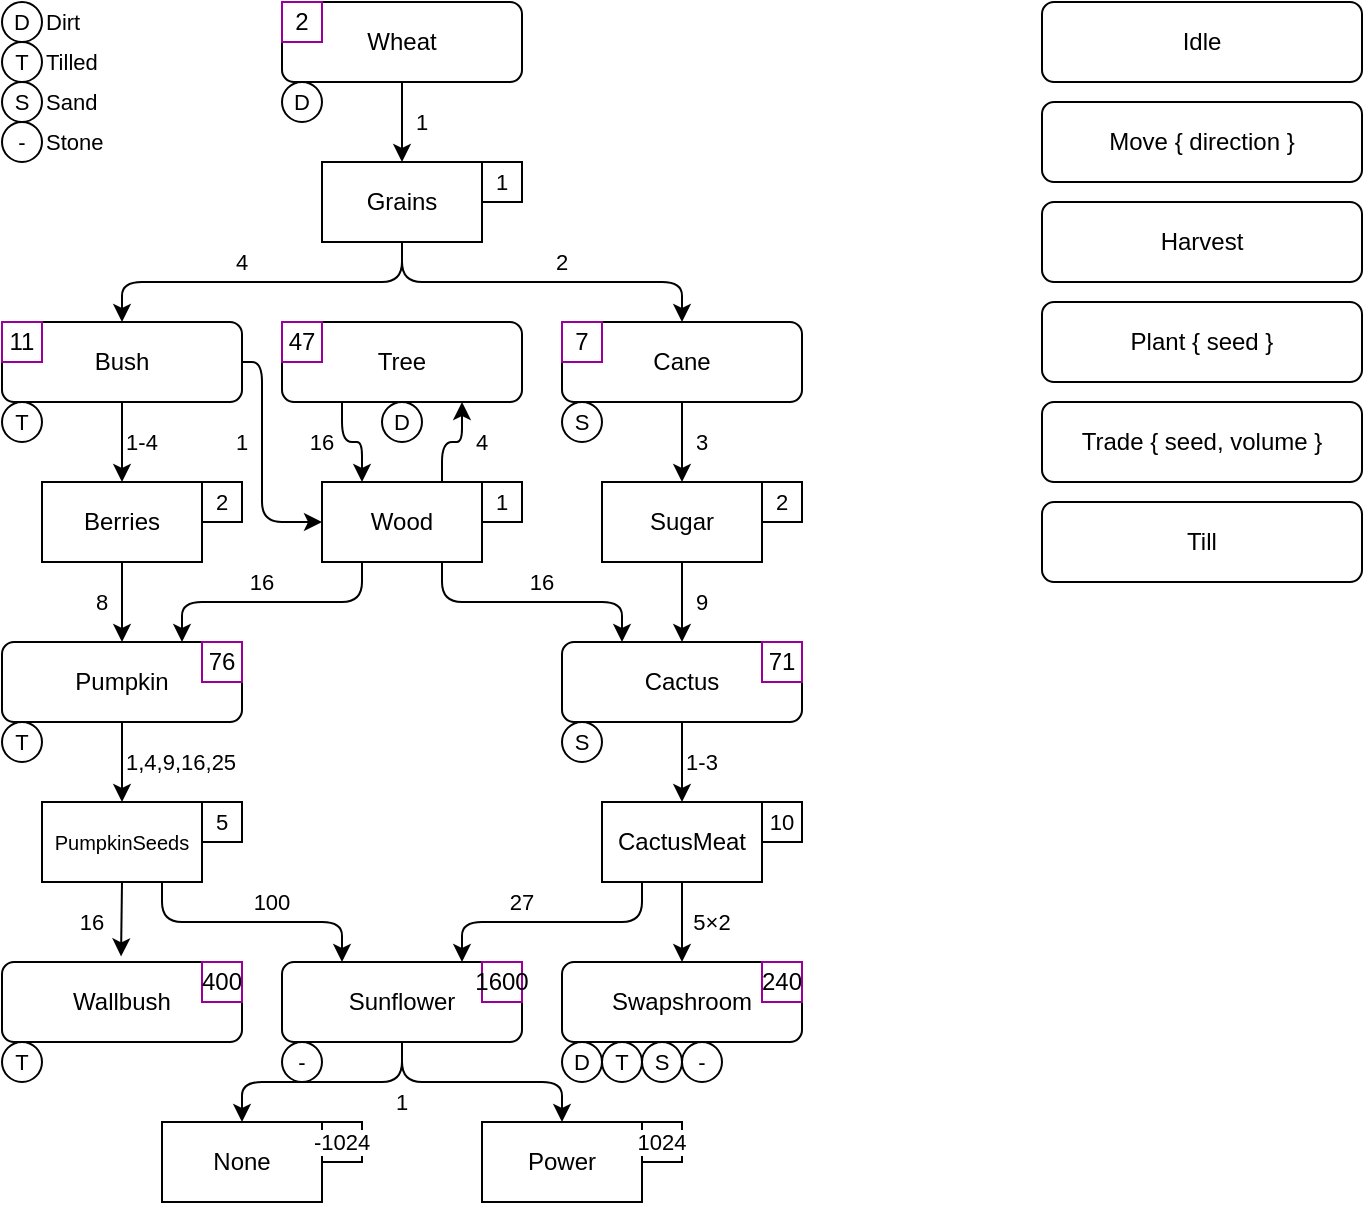 <mxfile version="28.1.2">
  <diagram name="Page-1" id="q2i94bRgwisN7ZsxCNJ2">
    <mxGraphModel dx="474" dy="707" grid="1" gridSize="10" guides="1" tooltips="1" connect="1" arrows="1" fold="1" page="1" pageScale="1" pageWidth="850" pageHeight="1100" math="0" shadow="0">
      <root>
        <mxCell id="0" />
        <mxCell id="1" parent="0" />
        <mxCell id="jfeH5c6GrU1VOLKKp-rU-3" style="edgeStyle=orthogonalEdgeStyle;rounded=1;orthogonalLoop=1;jettySize=auto;html=1;exitX=0.5;exitY=1;exitDx=0;exitDy=0;entryX=0.5;entryY=0;entryDx=0;entryDy=0;curved=0;" parent="1" source="jfeH5c6GrU1VOLKKp-rU-1" target="jfeH5c6GrU1VOLKKp-rU-6" edge="1">
          <mxGeometry relative="1" as="geometry">
            <mxPoint x="300" y="320" as="targetPoint" />
          </mxGeometry>
        </mxCell>
        <mxCell id="jfeH5c6GrU1VOLKKp-rU-1" value="Wheat" style="rounded=1;whiteSpace=wrap;html=1;" parent="1" vertex="1">
          <mxGeometry x="260" y="240" width="120" height="40" as="geometry" />
        </mxCell>
        <mxCell id="jfeH5c6GrU1VOLKKp-rU-11" style="edgeStyle=orthogonalEdgeStyle;rounded=1;orthogonalLoop=1;jettySize=auto;html=1;exitX=0.5;exitY=1;exitDx=0;exitDy=0;entryX=0.5;entryY=0;entryDx=0;entryDy=0;curved=0;" parent="1" source="jfeH5c6GrU1VOLKKp-rU-4" target="jfeH5c6GrU1VOLKKp-rU-10" edge="1">
          <mxGeometry relative="1" as="geometry" />
        </mxCell>
        <mxCell id="jfeH5c6GrU1VOLKKp-rU-148" style="edgeStyle=orthogonalEdgeStyle;shape=connector;curved=0;rounded=1;orthogonalLoop=1;jettySize=auto;html=1;exitX=1;exitY=0.5;exitDx=0;exitDy=0;entryX=0;entryY=0.5;entryDx=0;entryDy=0;strokeColor=default;align=center;verticalAlign=middle;fontFamily=Helvetica;fontSize=11;fontColor=default;labelBackgroundColor=default;endArrow=classic;" parent="1" source="jfeH5c6GrU1VOLKKp-rU-4" target="jfeH5c6GrU1VOLKKp-rU-8" edge="1">
          <mxGeometry relative="1" as="geometry">
            <Array as="points">
              <mxPoint x="250" y="420" />
              <mxPoint x="250" y="500" />
            </Array>
          </mxGeometry>
        </mxCell>
        <mxCell id="jfeH5c6GrU1VOLKKp-rU-4" value="Bush" style="rounded=1;whiteSpace=wrap;html=1;" parent="1" vertex="1">
          <mxGeometry x="120" y="400" width="120" height="40" as="geometry" />
        </mxCell>
        <mxCell id="jfeH5c6GrU1VOLKKp-rU-7" style="edgeStyle=orthogonalEdgeStyle;rounded=1;orthogonalLoop=1;jettySize=auto;html=1;exitX=0.5;exitY=1;exitDx=0;exitDy=0;curved=0;" parent="1" source="jfeH5c6GrU1VOLKKp-rU-6" target="jfeH5c6GrU1VOLKKp-rU-4" edge="1">
          <mxGeometry relative="1" as="geometry" />
        </mxCell>
        <mxCell id="jfeH5c6GrU1VOLKKp-rU-20" style="edgeStyle=orthogonalEdgeStyle;rounded=1;orthogonalLoop=1;jettySize=auto;html=1;exitX=0.5;exitY=1;exitDx=0;exitDy=0;curved=0;" parent="1" source="jfeH5c6GrU1VOLKKp-rU-6" target="jfeH5c6GrU1VOLKKp-rU-19" edge="1">
          <mxGeometry relative="1" as="geometry" />
        </mxCell>
        <mxCell id="jfeH5c6GrU1VOLKKp-rU-6" value="Grains" style="rounded=0;whiteSpace=wrap;html=1;" parent="1" vertex="1">
          <mxGeometry x="280" y="320" width="80" height="40" as="geometry" />
        </mxCell>
        <mxCell id="jfeH5c6GrU1VOLKKp-rU-120" style="edgeStyle=orthogonalEdgeStyle;shape=connector;curved=0;rounded=1;orthogonalLoop=1;jettySize=auto;html=1;exitX=0.25;exitY=1;exitDx=0;exitDy=0;entryX=0.75;entryY=0;entryDx=0;entryDy=0;strokeColor=default;align=center;verticalAlign=middle;fontFamily=Helvetica;fontSize=11;fontColor=default;labelBackgroundColor=default;endArrow=classic;" parent="1" source="jfeH5c6GrU1VOLKKp-rU-8" target="jfeH5c6GrU1VOLKKp-rU-15" edge="1">
          <mxGeometry relative="1" as="geometry" />
        </mxCell>
        <mxCell id="jfeH5c6GrU1VOLKKp-rU-122" style="edgeStyle=orthogonalEdgeStyle;shape=connector;curved=0;rounded=1;orthogonalLoop=1;jettySize=auto;html=1;exitX=0.75;exitY=1;exitDx=0;exitDy=0;entryX=0.25;entryY=0;entryDx=0;entryDy=0;strokeColor=default;align=center;verticalAlign=middle;fontFamily=Helvetica;fontSize=11;fontColor=default;labelBackgroundColor=default;endArrow=classic;" parent="1" source="jfeH5c6GrU1VOLKKp-rU-8" target="jfeH5c6GrU1VOLKKp-rU-24" edge="1">
          <mxGeometry relative="1" as="geometry" />
        </mxCell>
        <mxCell id="jfeH5c6GrU1VOLKKp-rU-143" style="edgeStyle=orthogonalEdgeStyle;shape=connector;curved=0;rounded=1;orthogonalLoop=1;jettySize=auto;html=1;exitX=0.75;exitY=0;exitDx=0;exitDy=0;entryX=0.75;entryY=1;entryDx=0;entryDy=0;strokeColor=default;align=center;verticalAlign=middle;fontFamily=Helvetica;fontSize=11;fontColor=default;labelBackgroundColor=default;endArrow=classic;" parent="1" source="jfeH5c6GrU1VOLKKp-rU-8" target="jfeH5c6GrU1VOLKKp-rU-13" edge="1">
          <mxGeometry relative="1" as="geometry" />
        </mxCell>
        <mxCell id="jfeH5c6GrU1VOLKKp-rU-8" value="Wood" style="rounded=0;whiteSpace=wrap;html=1;" parent="1" vertex="1">
          <mxGeometry x="280" y="480" width="80" height="40" as="geometry" />
        </mxCell>
        <mxCell id="jfeH5c6GrU1VOLKKp-rU-121" style="edgeStyle=orthogonalEdgeStyle;shape=connector;curved=0;rounded=1;orthogonalLoop=1;jettySize=auto;html=1;exitX=0.5;exitY=1;exitDx=0;exitDy=0;entryX=0.5;entryY=0;entryDx=0;entryDy=0;strokeColor=default;align=center;verticalAlign=middle;fontFamily=Helvetica;fontSize=11;fontColor=default;labelBackgroundColor=default;endArrow=classic;" parent="1" source="jfeH5c6GrU1VOLKKp-rU-10" target="jfeH5c6GrU1VOLKKp-rU-15" edge="1">
          <mxGeometry relative="1" as="geometry" />
        </mxCell>
        <mxCell id="jfeH5c6GrU1VOLKKp-rU-10" value="Berries" style="rounded=0;whiteSpace=wrap;html=1;" parent="1" vertex="1">
          <mxGeometry x="140" y="480" width="80" height="40" as="geometry" />
        </mxCell>
        <mxCell id="jfeH5c6GrU1VOLKKp-rU-142" style="edgeStyle=orthogonalEdgeStyle;shape=connector;curved=0;rounded=1;orthogonalLoop=1;jettySize=auto;html=1;exitX=0.25;exitY=1;exitDx=0;exitDy=0;entryX=0.25;entryY=0;entryDx=0;entryDy=0;strokeColor=default;align=center;verticalAlign=middle;fontFamily=Helvetica;fontSize=11;fontColor=default;labelBackgroundColor=default;endArrow=classic;" parent="1" source="jfeH5c6GrU1VOLKKp-rU-13" target="jfeH5c6GrU1VOLKKp-rU-8" edge="1">
          <mxGeometry relative="1" as="geometry" />
        </mxCell>
        <mxCell id="jfeH5c6GrU1VOLKKp-rU-13" value="Tree" style="rounded=1;whiteSpace=wrap;html=1;" parent="1" vertex="1">
          <mxGeometry x="260" y="400" width="120" height="40" as="geometry" />
        </mxCell>
        <mxCell id="jfeH5c6GrU1VOLKKp-rU-37" style="edgeStyle=orthogonalEdgeStyle;shape=connector;curved=0;rounded=1;orthogonalLoop=1;jettySize=auto;html=1;exitX=0.5;exitY=1;exitDx=0;exitDy=0;strokeColor=default;align=center;verticalAlign=middle;fontFamily=Helvetica;fontSize=11;fontColor=default;labelBackgroundColor=default;endArrow=classic;" parent="1" source="jfeH5c6GrU1VOLKKp-rU-15" target="jfeH5c6GrU1VOLKKp-rU-36" edge="1">
          <mxGeometry relative="1" as="geometry" />
        </mxCell>
        <mxCell id="jfeH5c6GrU1VOLKKp-rU-15" value="Pumpkin" style="rounded=1;whiteSpace=wrap;html=1;" parent="1" vertex="1">
          <mxGeometry x="120" y="560" width="120" height="40" as="geometry" />
        </mxCell>
        <mxCell id="jfeH5c6GrU1VOLKKp-rU-22" style="edgeStyle=orthogonalEdgeStyle;rounded=1;orthogonalLoop=1;jettySize=auto;html=1;exitX=0.5;exitY=1;exitDx=0;exitDy=0;entryX=0.5;entryY=0;entryDx=0;entryDy=0;curved=0;" parent="1" source="jfeH5c6GrU1VOLKKp-rU-19" target="jfeH5c6GrU1VOLKKp-rU-21" edge="1">
          <mxGeometry relative="1" as="geometry" />
        </mxCell>
        <mxCell id="jfeH5c6GrU1VOLKKp-rU-19" value="Cane" style="rounded=1;whiteSpace=wrap;html=1;" parent="1" vertex="1">
          <mxGeometry x="400" y="400" width="120" height="40" as="geometry" />
        </mxCell>
        <mxCell id="jfeH5c6GrU1VOLKKp-rU-25" style="edgeStyle=orthogonalEdgeStyle;rounded=1;orthogonalLoop=1;jettySize=auto;html=1;exitX=0.5;exitY=1;exitDx=0;exitDy=0;curved=0;entryX=0.5;entryY=0;entryDx=0;entryDy=0;" parent="1" source="jfeH5c6GrU1VOLKKp-rU-21" target="jfeH5c6GrU1VOLKKp-rU-24" edge="1">
          <mxGeometry relative="1" as="geometry" />
        </mxCell>
        <mxCell id="jfeH5c6GrU1VOLKKp-rU-21" value="Sugar" style="rounded=0;whiteSpace=wrap;html=1;" parent="1" vertex="1">
          <mxGeometry x="420" y="480" width="80" height="40" as="geometry" />
        </mxCell>
        <mxCell id="jfeH5c6GrU1VOLKKp-rU-127" style="edgeStyle=orthogonalEdgeStyle;shape=connector;curved=0;rounded=1;orthogonalLoop=1;jettySize=auto;html=1;exitX=0.5;exitY=1;exitDx=0;exitDy=0;entryX=0.5;entryY=0;entryDx=0;entryDy=0;strokeColor=default;align=center;verticalAlign=middle;fontFamily=Helvetica;fontSize=11;fontColor=default;labelBackgroundColor=default;endArrow=classic;" parent="1" source="jfeH5c6GrU1VOLKKp-rU-24" target="jfeH5c6GrU1VOLKKp-rU-38" edge="1">
          <mxGeometry relative="1" as="geometry" />
        </mxCell>
        <mxCell id="jfeH5c6GrU1VOLKKp-rU-24" value="Cactus" style="rounded=1;whiteSpace=wrap;html=1;" parent="1" vertex="1">
          <mxGeometry x="400" y="560" width="120" height="40" as="geometry" />
        </mxCell>
        <mxCell id="jfeH5c6GrU1VOLKKp-rU-130" style="edgeStyle=orthogonalEdgeStyle;shape=connector;curved=0;rounded=1;orthogonalLoop=1;jettySize=auto;html=1;exitX=0.75;exitY=1;exitDx=0;exitDy=0;entryX=0.25;entryY=0;entryDx=0;entryDy=0;strokeColor=default;align=center;verticalAlign=middle;fontFamily=Helvetica;fontSize=11;fontColor=default;labelBackgroundColor=default;endArrow=classic;" parent="1" source="jfeH5c6GrU1VOLKKp-rU-36" target="jfeH5c6GrU1VOLKKp-rU-47" edge="1">
          <mxGeometry relative="1" as="geometry" />
        </mxCell>
        <mxCell id="jfeH5c6GrU1VOLKKp-rU-36" value="PumpkinSeeds" style="rounded=0;whiteSpace=wrap;html=1;fontSize=10;" parent="1" vertex="1">
          <mxGeometry x="140" y="640" width="80" height="40" as="geometry" />
        </mxCell>
        <mxCell id="jfeH5c6GrU1VOLKKp-rU-128" style="edgeStyle=orthogonalEdgeStyle;shape=connector;curved=0;rounded=1;orthogonalLoop=1;jettySize=auto;html=1;exitX=0.5;exitY=1;exitDx=0;exitDy=0;strokeColor=default;align=center;verticalAlign=middle;fontFamily=Helvetica;fontSize=11;fontColor=default;labelBackgroundColor=default;endArrow=classic;" parent="1" source="jfeH5c6GrU1VOLKKp-rU-38" target="jfeH5c6GrU1VOLKKp-rU-44" edge="1">
          <mxGeometry relative="1" as="geometry" />
        </mxCell>
        <mxCell id="jfeH5c6GrU1VOLKKp-rU-131" style="edgeStyle=orthogonalEdgeStyle;shape=connector;curved=0;rounded=1;orthogonalLoop=1;jettySize=auto;html=1;exitX=0.25;exitY=1;exitDx=0;exitDy=0;entryX=0.75;entryY=0;entryDx=0;entryDy=0;strokeColor=default;align=center;verticalAlign=middle;fontFamily=Helvetica;fontSize=11;fontColor=default;labelBackgroundColor=default;endArrow=classic;" parent="1" source="jfeH5c6GrU1VOLKKp-rU-38" target="jfeH5c6GrU1VOLKKp-rU-47" edge="1">
          <mxGeometry relative="1" as="geometry" />
        </mxCell>
        <mxCell id="jfeH5c6GrU1VOLKKp-rU-38" value="CactusMeat" style="rounded=0;whiteSpace=wrap;html=1;" parent="1" vertex="1">
          <mxGeometry x="420" y="640" width="80" height="40" as="geometry" />
        </mxCell>
        <mxCell id="jfeH5c6GrU1VOLKKp-rU-40" value="Wallbush" style="rounded=1;whiteSpace=wrap;html=1;" parent="1" vertex="1">
          <mxGeometry x="120" y="720" width="120" height="40" as="geometry" />
        </mxCell>
        <mxCell id="jfeH5c6GrU1VOLKKp-rU-44" value="Swapshroom" style="rounded=1;whiteSpace=wrap;html=1;" parent="1" vertex="1">
          <mxGeometry x="400" y="720" width="120" height="40" as="geometry" />
        </mxCell>
        <mxCell id="jfeH5c6GrU1VOLKKp-rU-61" style="edgeStyle=orthogonalEdgeStyle;shape=connector;curved=0;rounded=1;orthogonalLoop=1;jettySize=auto;html=1;exitX=0.5;exitY=1;exitDx=0;exitDy=0;strokeColor=default;align=center;verticalAlign=middle;fontFamily=Helvetica;fontSize=11;fontColor=default;labelBackgroundColor=default;endArrow=classic;" parent="1" source="jfeH5c6GrU1VOLKKp-rU-47" target="jfeH5c6GrU1VOLKKp-rU-60" edge="1">
          <mxGeometry relative="1" as="geometry" />
        </mxCell>
        <mxCell id="GXRWOZ91XVwuGsG_VTeI-4" style="edgeStyle=orthogonalEdgeStyle;shape=connector;curved=0;rounded=1;orthogonalLoop=1;jettySize=auto;html=1;exitX=0.5;exitY=1;exitDx=0;exitDy=0;entryX=0.5;entryY=0;entryDx=0;entryDy=0;strokeColor=default;align=center;verticalAlign=middle;fontFamily=Helvetica;fontSize=11;fontColor=default;labelBackgroundColor=default;endArrow=classic;" parent="1" source="jfeH5c6GrU1VOLKKp-rU-47" target="GXRWOZ91XVwuGsG_VTeI-1" edge="1">
          <mxGeometry relative="1" as="geometry" />
        </mxCell>
        <mxCell id="jfeH5c6GrU1VOLKKp-rU-47" value="Sunflower" style="rounded=1;whiteSpace=wrap;html=1;" parent="1" vertex="1">
          <mxGeometry x="260" y="720" width="120" height="40" as="geometry" />
        </mxCell>
        <mxCell id="jfeH5c6GrU1VOLKKp-rU-60" value="Power" style="rounded=0;whiteSpace=wrap;html=1;" parent="1" vertex="1">
          <mxGeometry x="360" y="800" width="80" height="40" as="geometry" />
        </mxCell>
        <mxCell id="jfeH5c6GrU1VOLKKp-rU-62" value="D" style="ellipse;whiteSpace=wrap;html=1;aspect=fixed;fontFamily=Helvetica;fontSize=11;fontColor=default;labelBackgroundColor=default;strokeColor=light-dark(#000000,#80FF00);" parent="1" vertex="1">
          <mxGeometry x="120" y="240" width="20" height="20" as="geometry" />
        </mxCell>
        <mxCell id="jfeH5c6GrU1VOLKKp-rU-70" value="T" style="ellipse;whiteSpace=wrap;html=1;aspect=fixed;fontFamily=Helvetica;fontSize=11;fontColor=default;labelBackgroundColor=default;strokeColor=light-dark(#000000,#994C00);" parent="1" vertex="1">
          <mxGeometry x="120" y="260" width="20" height="20" as="geometry" />
        </mxCell>
        <mxCell id="jfeH5c6GrU1VOLKKp-rU-75" value="S" style="ellipse;whiteSpace=wrap;html=1;aspect=fixed;fontFamily=Helvetica;fontSize=11;fontColor=default;labelBackgroundColor=default;strokeColor=light-dark(#000000,#FFFF00);" parent="1" vertex="1">
          <mxGeometry x="120" y="280" width="20" height="20" as="geometry" />
        </mxCell>
        <mxCell id="jfeH5c6GrU1VOLKKp-rU-76" value="-" style="ellipse;whiteSpace=wrap;html=1;aspect=fixed;fontFamily=Helvetica;fontSize=11;fontColor=default;labelBackgroundColor=default;strokeColor=light-dark(#000000,#00CCCC);" parent="1" vertex="1">
          <mxGeometry x="120" y="300" width="20" height="20" as="geometry" />
        </mxCell>
        <mxCell id="jfeH5c6GrU1VOLKKp-rU-79" value="&lt;div align=&quot;left&quot;&gt;Dirt&lt;/div&gt;" style="text;html=1;align=left;verticalAlign=middle;whiteSpace=wrap;rounded=0;fontFamily=Helvetica;fontSize=11;fontColor=default;labelBackgroundColor=default;" parent="1" vertex="1">
          <mxGeometry x="140" y="240" width="40" height="20" as="geometry" />
        </mxCell>
        <mxCell id="jfeH5c6GrU1VOLKKp-rU-80" value="Tilled" style="text;html=1;align=left;verticalAlign=middle;whiteSpace=wrap;rounded=0;fontFamily=Helvetica;fontSize=11;fontColor=default;labelBackgroundColor=default;" parent="1" vertex="1">
          <mxGeometry x="140" y="260" width="40" height="20" as="geometry" />
        </mxCell>
        <mxCell id="jfeH5c6GrU1VOLKKp-rU-81" value="Sand" style="text;html=1;align=left;verticalAlign=middle;whiteSpace=wrap;rounded=0;fontFamily=Helvetica;fontSize=11;fontColor=default;labelBackgroundColor=default;" parent="1" vertex="1">
          <mxGeometry x="140" y="280" width="40" height="20" as="geometry" />
        </mxCell>
        <mxCell id="jfeH5c6GrU1VOLKKp-rU-82" value="&lt;div&gt;Stone&lt;/div&gt;" style="text;html=1;align=left;verticalAlign=middle;whiteSpace=wrap;rounded=0;fontFamily=Helvetica;fontSize=11;fontColor=default;labelBackgroundColor=default;" parent="1" vertex="1">
          <mxGeometry x="140" y="300" width="40" height="20" as="geometry" />
        </mxCell>
        <mxCell id="jfeH5c6GrU1VOLKKp-rU-87" value="D" style="ellipse;whiteSpace=wrap;html=1;aspect=fixed;fontFamily=Helvetica;fontSize=11;fontColor=default;labelBackgroundColor=default;strokeColor=light-dark(#000000,#80FF00);" parent="1" vertex="1">
          <mxGeometry x="260" y="280" width="20" height="20" as="geometry" />
        </mxCell>
        <mxCell id="jfeH5c6GrU1VOLKKp-rU-92" value="T" style="ellipse;whiteSpace=wrap;html=1;aspect=fixed;fontFamily=Helvetica;fontSize=11;fontColor=default;labelBackgroundColor=default;strokeColor=light-dark(#000000,#994C00);" parent="1" vertex="1">
          <mxGeometry x="120" y="440" width="20" height="20" as="geometry" />
        </mxCell>
        <mxCell id="jfeH5c6GrU1VOLKKp-rU-95" value="S" style="ellipse;whiteSpace=wrap;html=1;aspect=fixed;fontFamily=Helvetica;fontSize=11;fontColor=default;labelBackgroundColor=default;strokeColor=light-dark(#000000,#FFFF00);" parent="1" vertex="1">
          <mxGeometry x="400" y="440" width="20" height="20" as="geometry" />
        </mxCell>
        <mxCell id="jfeH5c6GrU1VOLKKp-rU-96" value="T" style="ellipse;whiteSpace=wrap;html=1;aspect=fixed;fontFamily=Helvetica;fontSize=11;fontColor=default;labelBackgroundColor=default;strokeColor=light-dark(#000000,#994C00);" parent="1" vertex="1">
          <mxGeometry x="120" y="600" width="20" height="20" as="geometry" />
        </mxCell>
        <mxCell id="jfeH5c6GrU1VOLKKp-rU-97" value="S" style="ellipse;whiteSpace=wrap;html=1;aspect=fixed;fontFamily=Helvetica;fontSize=11;fontColor=default;labelBackgroundColor=default;strokeColor=light-dark(#000000,#FFFF00);" parent="1" vertex="1">
          <mxGeometry x="400" y="600" width="20" height="20" as="geometry" />
        </mxCell>
        <mxCell id="jfeH5c6GrU1VOLKKp-rU-101" value="T" style="ellipse;whiteSpace=wrap;html=1;aspect=fixed;fontFamily=Helvetica;fontSize=11;fontColor=default;labelBackgroundColor=default;strokeColor=light-dark(#000000,#994C00);" parent="1" vertex="1">
          <mxGeometry x="120" y="760" width="20" height="20" as="geometry" />
        </mxCell>
        <mxCell id="jfeH5c6GrU1VOLKKp-rU-102" value="S" style="ellipse;whiteSpace=wrap;html=1;aspect=fixed;fontFamily=Helvetica;fontSize=11;fontColor=default;labelBackgroundColor=default;strokeColor=light-dark(#000000,#FFFF00);" parent="1" vertex="1">
          <mxGeometry x="440" y="760" width="20" height="20" as="geometry" />
        </mxCell>
        <mxCell id="jfeH5c6GrU1VOLKKp-rU-103" value="-" style="ellipse;whiteSpace=wrap;html=1;aspect=fixed;fontFamily=Helvetica;fontSize=11;fontColor=default;labelBackgroundColor=default;strokeColor=light-dark(#000000,#00CCCC);" parent="1" vertex="1">
          <mxGeometry x="460" y="760" width="20" height="20" as="geometry" />
        </mxCell>
        <mxCell id="jfeH5c6GrU1VOLKKp-rU-104" value="D" style="ellipse;whiteSpace=wrap;html=1;aspect=fixed;fontFamily=Helvetica;fontSize=11;fontColor=default;labelBackgroundColor=default;strokeColor=light-dark(#000000,#80FF00);" parent="1" vertex="1">
          <mxGeometry x="400" y="760" width="20" height="20" as="geometry" />
        </mxCell>
        <mxCell id="jfeH5c6GrU1VOLKKp-rU-105" value="T" style="ellipse;whiteSpace=wrap;html=1;aspect=fixed;fontFamily=Helvetica;fontSize=11;fontColor=default;labelBackgroundColor=default;strokeColor=light-dark(#000000,#994C00);" parent="1" vertex="1">
          <mxGeometry x="420" y="760" width="20" height="20" as="geometry" />
        </mxCell>
        <mxCell id="jfeH5c6GrU1VOLKKp-rU-107" value="-" style="ellipse;whiteSpace=wrap;html=1;aspect=fixed;fontFamily=Helvetica;fontSize=11;fontColor=default;labelBackgroundColor=default;strokeColor=light-dark(#000000,#00CCCC);" parent="1" vertex="1">
          <mxGeometry x="260" y="760" width="20" height="20" as="geometry" />
        </mxCell>
        <mxCell id="jfeH5c6GrU1VOLKKp-rU-111" value="2" style="rounded=0;whiteSpace=wrap;html=1;fontFamily=Helvetica;fontSize=11;fontColor=default;labelBackgroundColor=default;" parent="1" vertex="1">
          <mxGeometry x="220" y="480" width="20" height="20" as="geometry" />
        </mxCell>
        <mxCell id="jfeH5c6GrU1VOLKKp-rU-112" value="2" style="rounded=0;whiteSpace=wrap;html=1;fontFamily=Helvetica;fontSize=11;fontColor=default;labelBackgroundColor=default;" parent="1" vertex="1">
          <mxGeometry x="500" y="480" width="20" height="20" as="geometry" />
        </mxCell>
        <mxCell id="jfeH5c6GrU1VOLKKp-rU-113" value="1" style="rounded=0;whiteSpace=wrap;html=1;fontFamily=Helvetica;fontSize=11;fontColor=default;labelBackgroundColor=default;" parent="1" vertex="1">
          <mxGeometry x="360" y="480" width="20" height="20" as="geometry" />
        </mxCell>
        <mxCell id="jfeH5c6GrU1VOLKKp-rU-114" value="10" style="rounded=0;whiteSpace=wrap;html=1;fontFamily=Helvetica;fontSize=11;fontColor=default;labelBackgroundColor=default;" parent="1" vertex="1">
          <mxGeometry x="500" y="640" width="20" height="20" as="geometry" />
        </mxCell>
        <mxCell id="jfeH5c6GrU1VOLKKp-rU-124" value="&lt;div&gt;1024&lt;/div&gt;" style="rounded=0;whiteSpace=wrap;html=1;fontFamily=Helvetica;fontSize=11;fontColor=default;labelBackgroundColor=default;" parent="1" vertex="1">
          <mxGeometry x="440" y="800" width="20" height="20" as="geometry" />
        </mxCell>
        <mxCell id="jfeH5c6GrU1VOLKKp-rU-129" style="edgeStyle=orthogonalEdgeStyle;shape=connector;curved=0;rounded=1;orthogonalLoop=1;jettySize=auto;html=1;exitX=0.5;exitY=1;exitDx=0;exitDy=0;entryX=0.496;entryY=-0.07;entryDx=0;entryDy=0;entryPerimeter=0;strokeColor=default;align=center;verticalAlign=middle;fontFamily=Helvetica;fontSize=11;fontColor=default;labelBackgroundColor=default;endArrow=classic;" parent="1" source="jfeH5c6GrU1VOLKKp-rU-36" target="jfeH5c6GrU1VOLKKp-rU-40" edge="1">
          <mxGeometry relative="1" as="geometry" />
        </mxCell>
        <mxCell id="jfeH5c6GrU1VOLKKp-rU-133" value="4" style="text;html=1;align=center;verticalAlign=middle;whiteSpace=wrap;rounded=0;fontFamily=Helvetica;fontSize=11;fontColor=light-dark(#000000,#FF0000);labelBackgroundColor=default;" parent="1" vertex="1">
          <mxGeometry x="230" y="360" width="20" height="20" as="geometry" />
        </mxCell>
        <mxCell id="jfeH5c6GrU1VOLKKp-rU-134" value="2" style="text;html=1;align=center;verticalAlign=middle;whiteSpace=wrap;rounded=0;fontFamily=Helvetica;fontSize=11;fontColor=light-dark(#000000,#FF0000);labelBackgroundColor=default;" parent="1" vertex="1">
          <mxGeometry x="390" y="360" width="20" height="20" as="geometry" />
        </mxCell>
        <mxCell id="jfeH5c6GrU1VOLKKp-rU-139" value="8" style="text;html=1;align=center;verticalAlign=middle;whiteSpace=wrap;rounded=0;fontFamily=Helvetica;fontSize=11;fontColor=light-dark(#000000,#FF0000);labelBackgroundColor=default;" parent="1" vertex="1">
          <mxGeometry x="160" y="530" width="20" height="20" as="geometry" />
        </mxCell>
        <mxCell id="jfeH5c6GrU1VOLKKp-rU-144" value="1" style="text;html=1;align=center;verticalAlign=middle;whiteSpace=wrap;rounded=0;fontFamily=Helvetica;fontSize=11;fontColor=light-dark(#000000,#80FF00);labelBackgroundColor=default;" parent="1" vertex="1">
          <mxGeometry x="320" y="290" width="20" height="20" as="geometry" />
        </mxCell>
        <mxCell id="jfeH5c6GrU1VOLKKp-rU-145" value="1-4" style="text;html=1;align=center;verticalAlign=middle;whiteSpace=wrap;rounded=0;fontFamily=Helvetica;fontSize=11;fontColor=light-dark(#000000,#80FF00);labelBackgroundColor=default;" parent="1" vertex="1">
          <mxGeometry x="180" y="450" width="20" height="20" as="geometry" />
        </mxCell>
        <mxCell id="jfeH5c6GrU1VOLKKp-rU-147" value="1" style="text;html=1;align=center;verticalAlign=middle;whiteSpace=wrap;rounded=0;fontFamily=Helvetica;fontSize=11;fontColor=light-dark(#000000,#80FF00);labelBackgroundColor=default;" parent="1" vertex="1">
          <mxGeometry x="230" y="450" width="20" height="20" as="geometry" />
        </mxCell>
        <mxCell id="jfeH5c6GrU1VOLKKp-rU-149" value="16" style="text;html=1;align=center;verticalAlign=middle;whiteSpace=wrap;rounded=0;fontFamily=Helvetica;fontSize=11;fontColor=light-dark(#000000,#80FF00);labelBackgroundColor=default;" parent="1" vertex="1">
          <mxGeometry x="270" y="450" width="20" height="20" as="geometry" />
        </mxCell>
        <mxCell id="jfeH5c6GrU1VOLKKp-rU-150" value="4" style="text;html=1;align=center;verticalAlign=middle;whiteSpace=wrap;rounded=0;fontFamily=Helvetica;fontSize=11;fontColor=light-dark(#000000,#FF0000);labelBackgroundColor=default;" parent="1" vertex="1">
          <mxGeometry x="350" y="450" width="20" height="20" as="geometry" />
        </mxCell>
        <mxCell id="jfeH5c6GrU1VOLKKp-rU-151" value="9" style="text;html=1;align=center;verticalAlign=middle;whiteSpace=wrap;rounded=0;fontFamily=Helvetica;fontSize=11;fontColor=light-dark(#000000,#FF0000);labelBackgroundColor=default;" parent="1" vertex="1">
          <mxGeometry x="460" y="530" width="20" height="20" as="geometry" />
        </mxCell>
        <mxCell id="jfeH5c6GrU1VOLKKp-rU-152" value="1-3" style="text;html=1;align=center;verticalAlign=middle;whiteSpace=wrap;rounded=0;fontFamily=Helvetica;fontSize=11;fontColor=light-dark(#000000,#80FF00);labelBackgroundColor=default;" parent="1" vertex="1">
          <mxGeometry x="460" y="610" width="20" height="20" as="geometry" />
        </mxCell>
        <mxCell id="jfeH5c6GrU1VOLKKp-rU-153" value="5×2" style="text;html=1;align=center;verticalAlign=middle;whiteSpace=wrap;rounded=0;fontFamily=Helvetica;fontSize=11;fontColor=light-dark(#000000,#FF0000);labelBackgroundColor=default;" parent="1" vertex="1">
          <mxGeometry x="460" y="690" width="30" height="20" as="geometry" />
        </mxCell>
        <mxCell id="jfeH5c6GrU1VOLKKp-rU-155" value="1,4,9,16,25" style="text;html=1;align=left;verticalAlign=middle;whiteSpace=wrap;rounded=0;fontFamily=Helvetica;fontSize=11;fontColor=light-dark(#000000,#80FF00);labelBackgroundColor=default;" parent="1" vertex="1">
          <mxGeometry x="180" y="610" width="60" height="20" as="geometry" />
        </mxCell>
        <mxCell id="jfeH5c6GrU1VOLKKp-rU-156" value="16" style="text;html=1;align=center;verticalAlign=middle;whiteSpace=wrap;rounded=0;fontFamily=Helvetica;fontSize=11;fontColor=light-dark(#000000,#FF0000);labelBackgroundColor=default;" parent="1" vertex="1">
          <mxGeometry x="150" y="690" width="30" height="20" as="geometry" />
        </mxCell>
        <mxCell id="jfeH5c6GrU1VOLKKp-rU-157" value="100" style="text;html=1;align=center;verticalAlign=middle;whiteSpace=wrap;rounded=0;fontFamily=Helvetica;fontSize=11;fontColor=light-dark(#000000,#FF0000);labelBackgroundColor=default;" parent="1" vertex="1">
          <mxGeometry x="240" y="680" width="30" height="20" as="geometry" />
        </mxCell>
        <mxCell id="jfeH5c6GrU1VOLKKp-rU-159" value="27" style="text;html=1;align=center;verticalAlign=middle;whiteSpace=wrap;rounded=0;fontFamily=Helvetica;fontSize=11;fontColor=light-dark(#000000,#FF0000);labelBackgroundColor=default;" parent="1" vertex="1">
          <mxGeometry x="370" y="680" width="20" height="20" as="geometry" />
        </mxCell>
        <mxCell id="jfeH5c6GrU1VOLKKp-rU-160" value="1" style="text;html=1;align=center;verticalAlign=middle;whiteSpace=wrap;rounded=0;fontFamily=Helvetica;fontSize=11;fontColor=light-dark(#000000,#80FF00);labelBackgroundColor=default;" parent="1" vertex="1">
          <mxGeometry x="310" y="780" width="20" height="20" as="geometry" />
        </mxCell>
        <mxCell id="jfeH5c6GrU1VOLKKp-rU-161" value="1" style="rounded=0;whiteSpace=wrap;html=1;fontFamily=Helvetica;fontSize=11;fontColor=default;labelBackgroundColor=default;" parent="1" vertex="1">
          <mxGeometry x="360" y="320" width="20" height="20" as="geometry" />
        </mxCell>
        <mxCell id="jfeH5c6GrU1VOLKKp-rU-162" value="16" style="text;html=1;align=center;verticalAlign=middle;whiteSpace=wrap;rounded=0;fontFamily=Helvetica;fontSize=11;fontColor=light-dark(#000000,#FF0000);labelBackgroundColor=default;" parent="1" vertex="1">
          <mxGeometry x="380" y="520" width="20" height="20" as="geometry" />
        </mxCell>
        <mxCell id="jfeH5c6GrU1VOLKKp-rU-163" value="16" style="text;html=1;align=center;verticalAlign=middle;whiteSpace=wrap;rounded=0;fontFamily=Helvetica;fontSize=11;fontColor=light-dark(#000000,#FF0000);labelBackgroundColor=default;" parent="1" vertex="1">
          <mxGeometry x="240" y="520" width="20" height="20" as="geometry" />
        </mxCell>
        <mxCell id="jfeH5c6GrU1VOLKKp-rU-164" value="5" style="rounded=0;whiteSpace=wrap;html=1;fontFamily=Helvetica;fontSize=11;fontColor=default;labelBackgroundColor=default;" parent="1" vertex="1">
          <mxGeometry x="220" y="640" width="20" height="20" as="geometry" />
        </mxCell>
        <mxCell id="jfeH5c6GrU1VOLKKp-rU-165" value="3" style="text;html=1;align=center;verticalAlign=middle;whiteSpace=wrap;rounded=0;fontFamily=Helvetica;fontSize=11;fontColor=light-dark(#000000,#80FF00);labelBackgroundColor=default;" parent="1" vertex="1">
          <mxGeometry x="460" y="450" width="20" height="20" as="geometry" />
        </mxCell>
        <mxCell id="z03QPs3sO4viuictmeLH-20" value="Idle" style="rounded=1;whiteSpace=wrap;html=1;" parent="1" vertex="1">
          <mxGeometry x="640" y="240" width="160" height="40" as="geometry" />
        </mxCell>
        <mxCell id="z03QPs3sO4viuictmeLH-21" value="Move { direction }" style="rounded=1;whiteSpace=wrap;html=1;" parent="1" vertex="1">
          <mxGeometry x="640" y="290" width="160" height="40" as="geometry" />
        </mxCell>
        <mxCell id="z03QPs3sO4viuictmeLH-22" value="Plant { seed }" style="rounded=1;whiteSpace=wrap;html=1;" parent="1" vertex="1">
          <mxGeometry x="640" y="390" width="160" height="40" as="geometry" />
        </mxCell>
        <mxCell id="z03QPs3sO4viuictmeLH-23" value="Harvest" style="rounded=1;whiteSpace=wrap;html=1;" parent="1" vertex="1">
          <mxGeometry x="640" y="340" width="160" height="40" as="geometry" />
        </mxCell>
        <mxCell id="z03QPs3sO4viuictmeLH-24" value="Trade { seed, volume }" style="rounded=1;whiteSpace=wrap;html=1;" parent="1" vertex="1">
          <mxGeometry x="640" y="440" width="160" height="40" as="geometry" />
        </mxCell>
        <mxCell id="z03QPs3sO4viuictmeLH-26" value="Till" style="rounded=1;whiteSpace=wrap;html=1;" parent="1" vertex="1">
          <mxGeometry x="640" y="490" width="160" height="40" as="geometry" />
        </mxCell>
        <mxCell id="z03QPs3sO4viuictmeLH-27" value="D" style="ellipse;whiteSpace=wrap;html=1;aspect=fixed;fontFamily=Helvetica;fontSize=11;fontColor=default;labelBackgroundColor=default;strokeColor=light-dark(#000000,#80FF00);" parent="1" vertex="1">
          <mxGeometry x="310" y="440" width="20" height="20" as="geometry" />
        </mxCell>
        <mxCell id="GXRWOZ91XVwuGsG_VTeI-1" value="None" style="rounded=0;whiteSpace=wrap;html=1;" parent="1" vertex="1">
          <mxGeometry x="200" y="800" width="80" height="40" as="geometry" />
        </mxCell>
        <mxCell id="GXRWOZ91XVwuGsG_VTeI-2" value="&lt;div&gt;-1024&lt;/div&gt;" style="rounded=0;whiteSpace=wrap;html=1;fontFamily=Helvetica;fontSize=11;fontColor=default;labelBackgroundColor=default;" parent="1" vertex="1">
          <mxGeometry x="280" y="800" width="20" height="20" as="geometry" />
        </mxCell>
        <mxCell id="BOxUB3mjbzBBqln6sF50-25" value="2" style="rounded=0;whiteSpace=wrap;html=1;strokeColor=#990099;" vertex="1" parent="1">
          <mxGeometry x="260" y="240" width="20" height="20" as="geometry" />
        </mxCell>
        <mxCell id="BOxUB3mjbzBBqln6sF50-26" value="7" style="rounded=0;whiteSpace=wrap;html=1;strokeColor=#990099;" vertex="1" parent="1">
          <mxGeometry x="400" y="400" width="20" height="20" as="geometry" />
        </mxCell>
        <mxCell id="BOxUB3mjbzBBqln6sF50-27" value="71" style="rounded=0;whiteSpace=wrap;html=1;strokeColor=#990099;" vertex="1" parent="1">
          <mxGeometry x="500" y="560" width="20" height="20" as="geometry" />
        </mxCell>
        <mxCell id="BOxUB3mjbzBBqln6sF50-28" value="11" style="rounded=0;whiteSpace=wrap;html=1;strokeColor=#990099;" vertex="1" parent="1">
          <mxGeometry x="120" y="400" width="20" height="20" as="geometry" />
        </mxCell>
        <mxCell id="BOxUB3mjbzBBqln6sF50-29" value="47" style="rounded=0;whiteSpace=wrap;html=1;strokeColor=#990099;" vertex="1" parent="1">
          <mxGeometry x="260" y="400" width="20" height="20" as="geometry" />
        </mxCell>
        <mxCell id="BOxUB3mjbzBBqln6sF50-31" value="240" style="rounded=0;whiteSpace=wrap;html=1;strokeColor=#990099;" vertex="1" parent="1">
          <mxGeometry x="500" y="720" width="20" height="20" as="geometry" />
        </mxCell>
        <mxCell id="BOxUB3mjbzBBqln6sF50-33" value="76" style="rounded=0;whiteSpace=wrap;html=1;strokeColor=#990099;" vertex="1" parent="1">
          <mxGeometry x="220" y="560" width="20" height="20" as="geometry" />
        </mxCell>
        <mxCell id="BOxUB3mjbzBBqln6sF50-34" value="400" style="rounded=0;whiteSpace=wrap;html=1;strokeColor=#990099;" vertex="1" parent="1">
          <mxGeometry x="220" y="720" width="20" height="20" as="geometry" />
        </mxCell>
        <mxCell id="BOxUB3mjbzBBqln6sF50-47" value="1600" style="rounded=0;whiteSpace=wrap;html=1;strokeColor=#990099;" vertex="1" parent="1">
          <mxGeometry x="360" y="720" width="20" height="20" as="geometry" />
        </mxCell>
      </root>
    </mxGraphModel>
  </diagram>
</mxfile>
